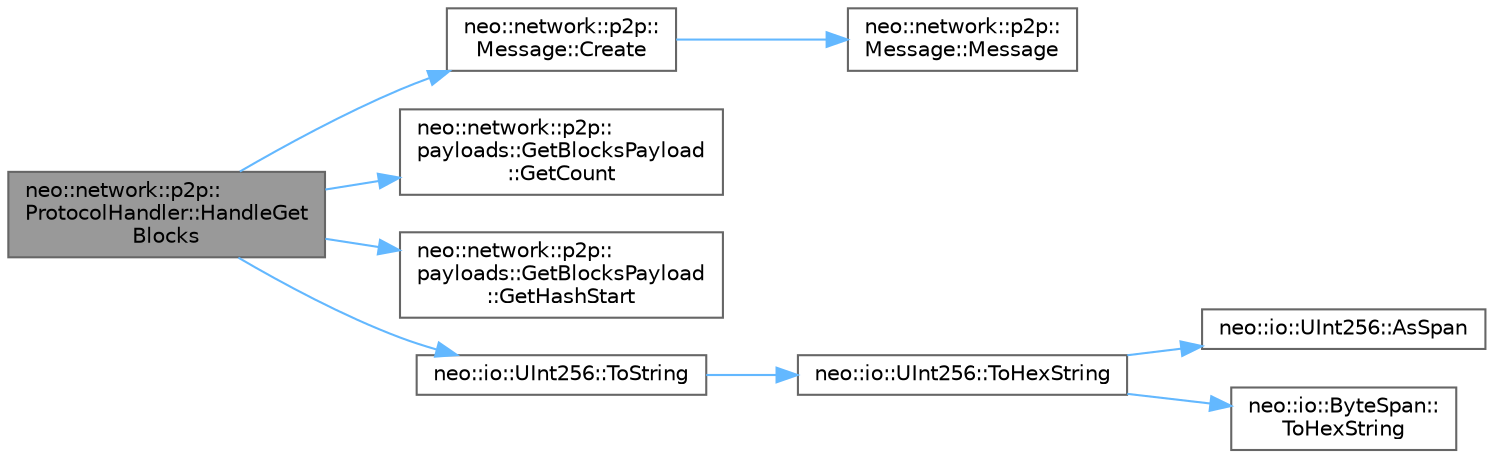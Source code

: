 digraph "neo::network::p2p::ProtocolHandler::HandleGetBlocks"
{
 // LATEX_PDF_SIZE
  bgcolor="transparent";
  edge [fontname=Helvetica,fontsize=10,labelfontname=Helvetica,labelfontsize=10];
  node [fontname=Helvetica,fontsize=10,shape=box,height=0.2,width=0.4];
  rankdir="LR";
  Node1 [id="Node000001",label="neo::network::p2p::\lProtocolHandler::HandleGet\lBlocks",height=0.2,width=0.4,color="gray40", fillcolor="grey60", style="filled", fontcolor="black",tooltip=" "];
  Node1 -> Node2 [id="edge1_Node000001_Node000002",color="steelblue1",style="solid",tooltip=" "];
  Node2 [id="Node000002",label="neo::network::p2p::\lMessage::Create",height=0.2,width=0.4,color="grey40", fillcolor="white", style="filled",URL="$classneo_1_1network_1_1p2p_1_1_message.html#ae3142f00d9d6d585d97648bdf6d62759",tooltip="Creates a new Message."];
  Node2 -> Node3 [id="edge2_Node000002_Node000003",color="steelblue1",style="solid",tooltip=" "];
  Node3 [id="Node000003",label="neo::network::p2p::\lMessage::Message",height=0.2,width=0.4,color="grey40", fillcolor="white", style="filled",URL="$classneo_1_1network_1_1p2p_1_1_message.html#ad500547950c4cfac21e99587e0f8f05a",tooltip="Constructs an empty Message."];
  Node1 -> Node4 [id="edge3_Node000001_Node000004",color="steelblue1",style="solid",tooltip=" "];
  Node4 [id="Node000004",label="neo::network::p2p::\lpayloads::GetBlocksPayload\l::GetCount",height=0.2,width=0.4,color="grey40", fillcolor="white", style="filled",URL="$classneo_1_1network_1_1p2p_1_1payloads_1_1_get_blocks_payload.html#a04d975693d8e5128193d203cd4488f52",tooltip="Gets the count."];
  Node1 -> Node5 [id="edge4_Node000001_Node000005",color="steelblue1",style="solid",tooltip=" "];
  Node5 [id="Node000005",label="neo::network::p2p::\lpayloads::GetBlocksPayload\l::GetHashStart",height=0.2,width=0.4,color="grey40", fillcolor="white", style="filled",URL="$classneo_1_1network_1_1p2p_1_1payloads_1_1_get_blocks_payload.html#a49c0ccab17c70871648761c9f10fce5b",tooltip="Gets the hash start."];
  Node1 -> Node6 [id="edge5_Node000001_Node000006",color="steelblue1",style="solid",tooltip=" "];
  Node6 [id="Node000006",label="neo::io::UInt256::ToString",height=0.2,width=0.4,color="grey40", fillcolor="white", style="filled",URL="$classneo_1_1io_1_1_u_int256.html#a0b24d2f84ca2f20cbbd83da8757a5c70",tooltip="Converts this UInt256 to a string."];
  Node6 -> Node7 [id="edge6_Node000006_Node000007",color="steelblue1",style="solid",tooltip=" "];
  Node7 [id="Node000007",label="neo::io::UInt256::ToHexString",height=0.2,width=0.4,color="grey40", fillcolor="white", style="filled",URL="$classneo_1_1io_1_1_u_int256.html#aa69fe5a626765e379a37d00544fd8fb6",tooltip="Converts the UInt256 to a hexadecimal string."];
  Node7 -> Node8 [id="edge7_Node000007_Node000008",color="steelblue1",style="solid",tooltip=" "];
  Node8 [id="Node000008",label="neo::io::UInt256::AsSpan",height=0.2,width=0.4,color="grey40", fillcolor="white", style="filled",URL="$classneo_1_1io_1_1_u_int256.html#ae5761853e28717345771c7c97b104994",tooltip="Converts the UInt256 to a ByteSpan."];
  Node7 -> Node9 [id="edge8_Node000007_Node000009",color="steelblue1",style="solid",tooltip=" "];
  Node9 [id="Node000009",label="neo::io::ByteSpan::\lToHexString",height=0.2,width=0.4,color="grey40", fillcolor="white", style="filled",URL="$classneo_1_1io_1_1_byte_span.html#a5bdc6499f1966458a9ceda1274ba0c2e",tooltip="Converts the ByteSpan to a hexadecimal string."];
}
